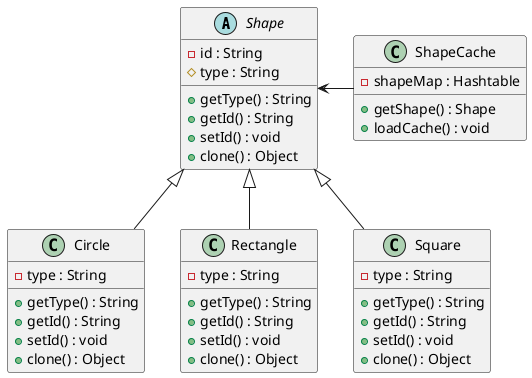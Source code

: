 @startuml

abstract class Shape {
  -id : String
  #type : String
  +getType() : String
  +getId() : String
  +setId() : void
  +clone() : Object
}

class Circle {
  -type : String
  +getType() : String
  +getId() : String
  +setId() : void
  +clone() : Object
}

class Rectangle {
  -type : String
  +getType() : String
  +getId() : String
  +setId() : void
  +clone() : Object
}

class Square {
  -type : String
  +getType() : String
  +getId() : String
  +setId() : void
  +clone() : Object
}

class ShapeCache {
  -shapeMap : Hashtable
  +getShape() : Shape
  +loadCache() : void
}

Shape <|-down- Circle
Shape <|-down- Rectangle
Shape <|-down- Square
ShapeCache -left-> Shape

@enduml